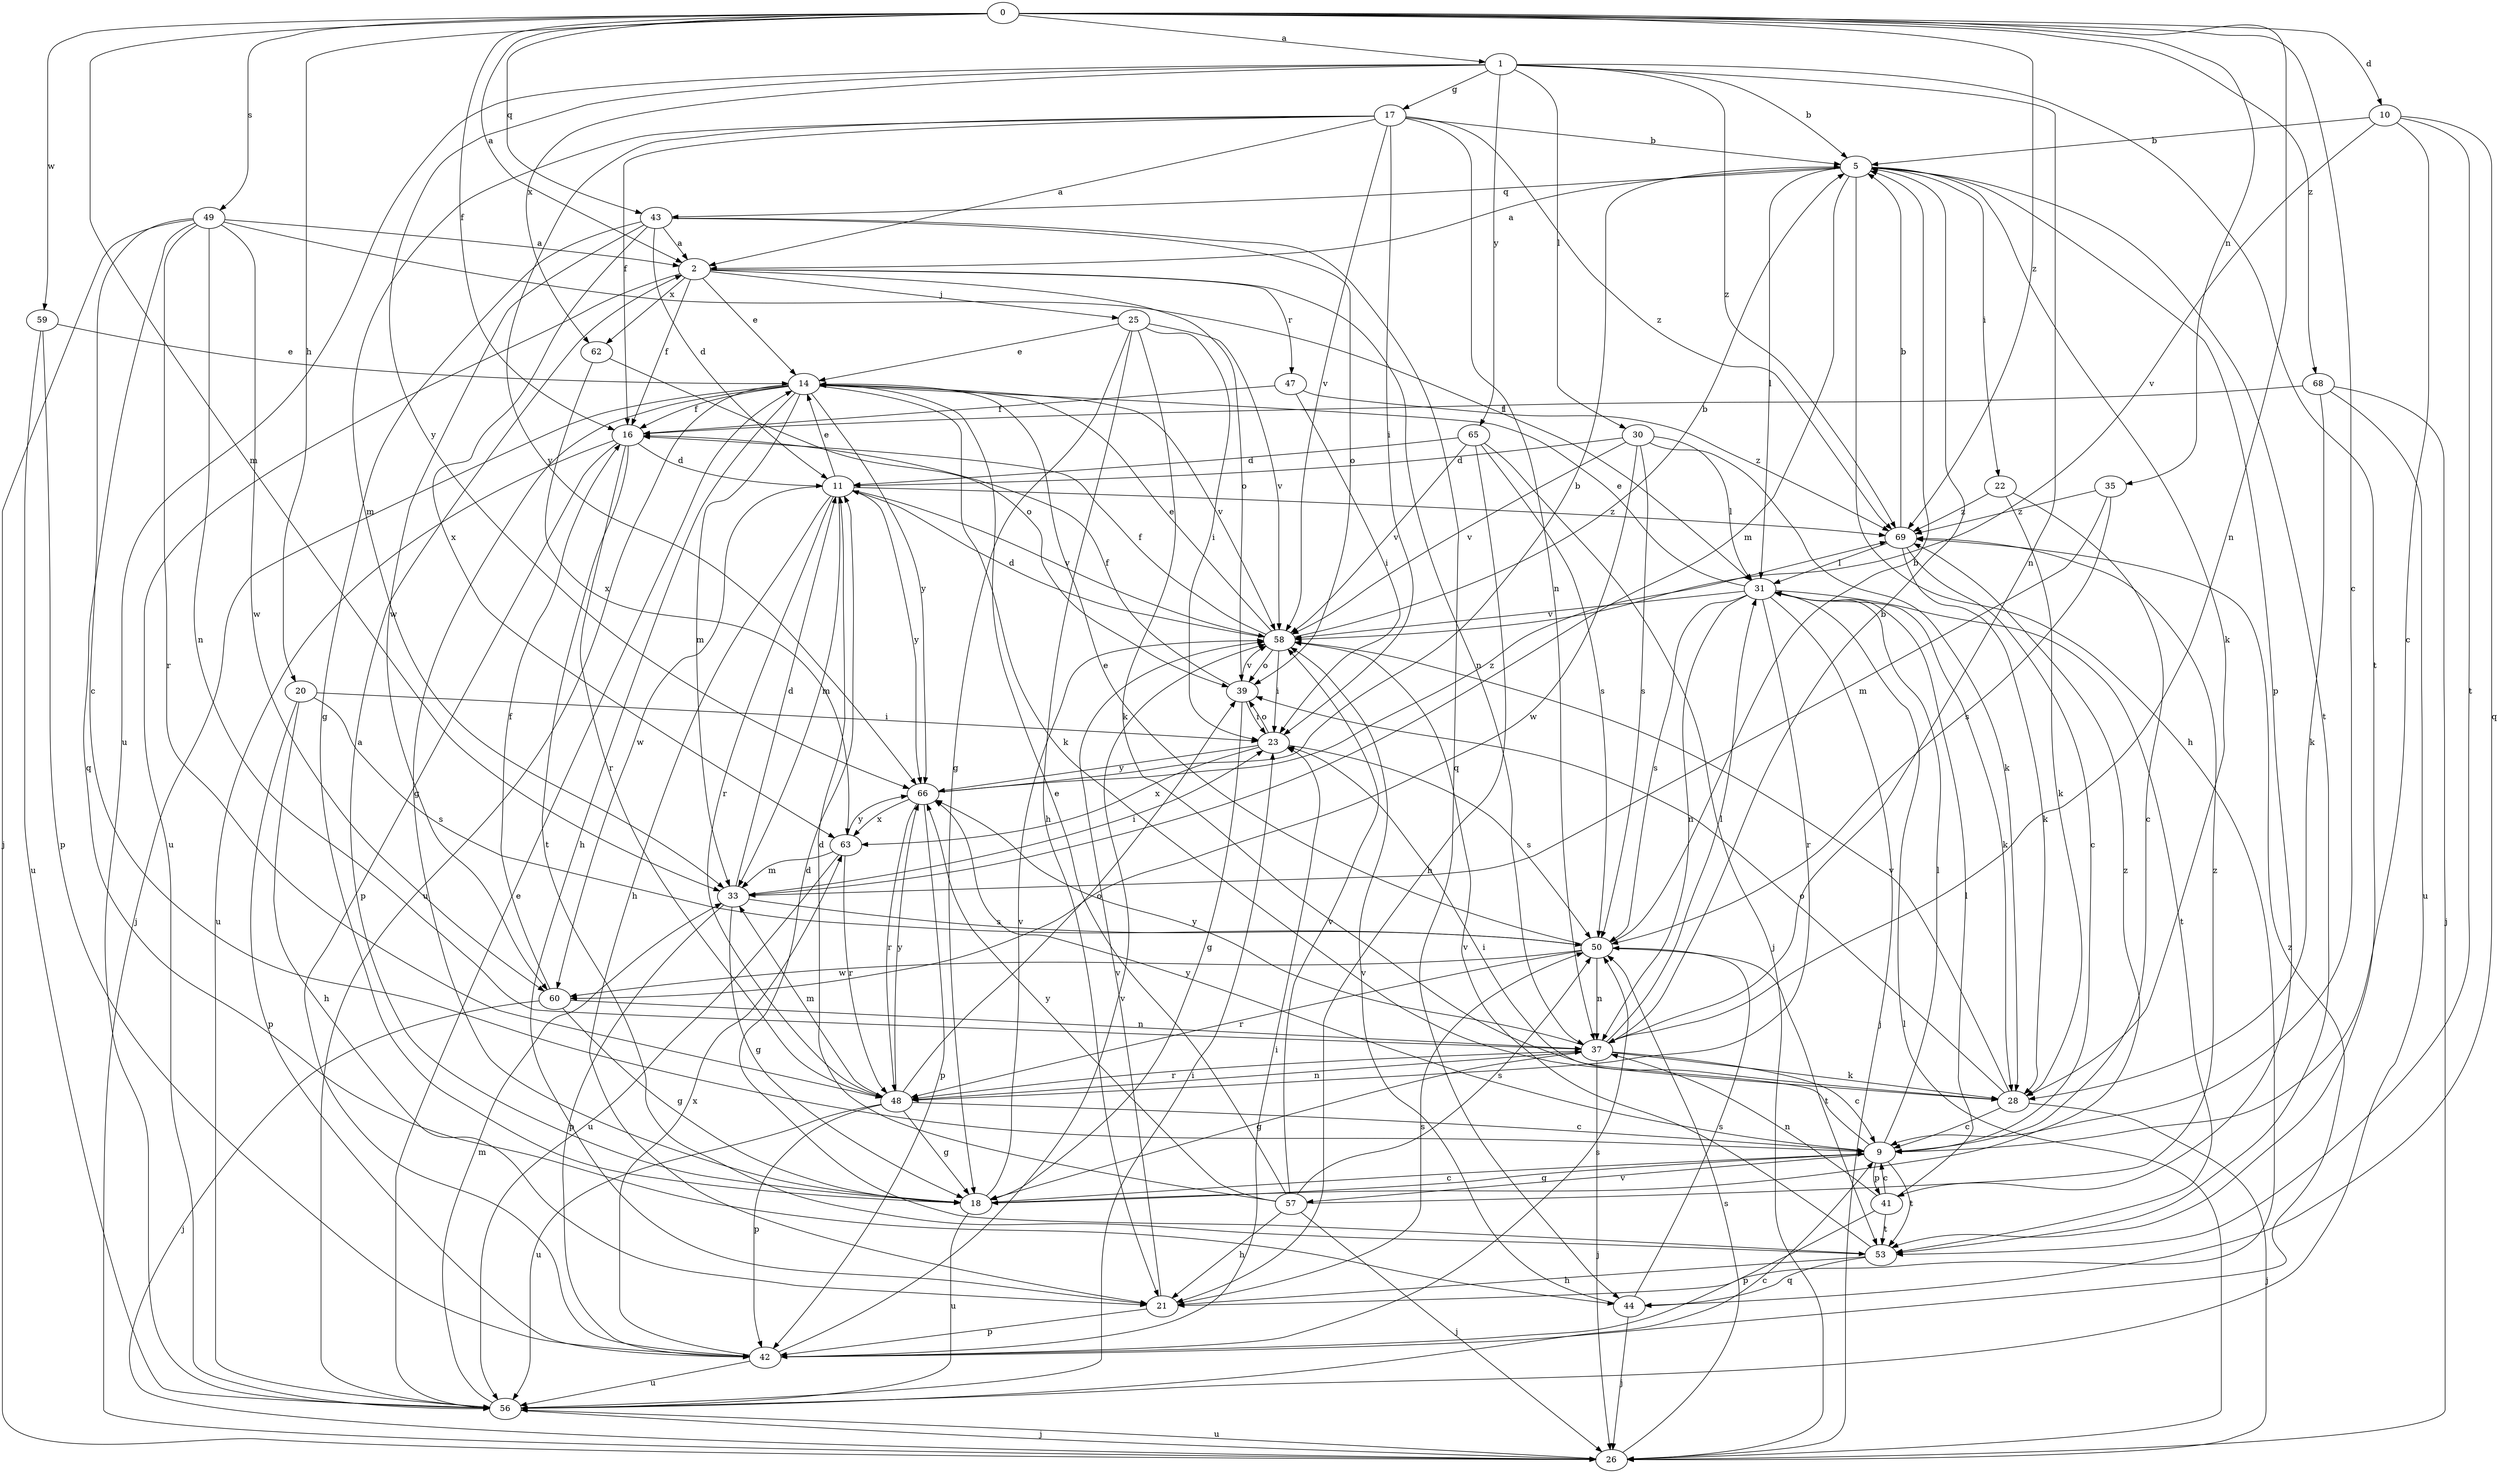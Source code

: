 strict digraph  {
0;
1;
2;
5;
9;
10;
11;
14;
16;
17;
18;
20;
21;
22;
23;
25;
26;
28;
30;
31;
33;
35;
37;
39;
41;
42;
43;
44;
47;
48;
49;
50;
53;
56;
57;
58;
59;
60;
62;
63;
65;
66;
68;
69;
0 -> 1  [label=a];
0 -> 2  [label=a];
0 -> 9  [label=c];
0 -> 10  [label=d];
0 -> 16  [label=f];
0 -> 20  [label=h];
0 -> 33  [label=m];
0 -> 35  [label=n];
0 -> 37  [label=n];
0 -> 43  [label=q];
0 -> 49  [label=s];
0 -> 59  [label=w];
0 -> 68  [label=z];
0 -> 69  [label=z];
1 -> 5  [label=b];
1 -> 17  [label=g];
1 -> 30  [label=l];
1 -> 37  [label=n];
1 -> 53  [label=t];
1 -> 56  [label=u];
1 -> 62  [label=x];
1 -> 65  [label=y];
1 -> 66  [label=y];
1 -> 69  [label=z];
2 -> 14  [label=e];
2 -> 16  [label=f];
2 -> 25  [label=j];
2 -> 37  [label=n];
2 -> 39  [label=o];
2 -> 47  [label=r];
2 -> 56  [label=u];
2 -> 62  [label=x];
5 -> 2  [label=a];
5 -> 21  [label=h];
5 -> 22  [label=i];
5 -> 28  [label=k];
5 -> 31  [label=l];
5 -> 33  [label=m];
5 -> 41  [label=p];
5 -> 43  [label=q];
5 -> 53  [label=t];
9 -> 18  [label=g];
9 -> 23  [label=i];
9 -> 31  [label=l];
9 -> 41  [label=p];
9 -> 53  [label=t];
9 -> 57  [label=v];
9 -> 66  [label=y];
10 -> 5  [label=b];
10 -> 9  [label=c];
10 -> 44  [label=q];
10 -> 53  [label=t];
10 -> 58  [label=v];
11 -> 14  [label=e];
11 -> 21  [label=h];
11 -> 33  [label=m];
11 -> 48  [label=r];
11 -> 58  [label=v];
11 -> 60  [label=w];
11 -> 66  [label=y];
11 -> 69  [label=z];
14 -> 16  [label=f];
14 -> 18  [label=g];
14 -> 21  [label=h];
14 -> 26  [label=j];
14 -> 28  [label=k];
14 -> 33  [label=m];
14 -> 56  [label=u];
14 -> 58  [label=v];
14 -> 66  [label=y];
16 -> 11  [label=d];
16 -> 42  [label=p];
16 -> 48  [label=r];
16 -> 53  [label=t];
16 -> 56  [label=u];
17 -> 2  [label=a];
17 -> 5  [label=b];
17 -> 16  [label=f];
17 -> 23  [label=i];
17 -> 33  [label=m];
17 -> 37  [label=n];
17 -> 58  [label=v];
17 -> 66  [label=y];
17 -> 69  [label=z];
18 -> 2  [label=a];
18 -> 9  [label=c];
18 -> 56  [label=u];
18 -> 58  [label=v];
18 -> 69  [label=z];
20 -> 21  [label=h];
20 -> 23  [label=i];
20 -> 42  [label=p];
20 -> 50  [label=s];
21 -> 42  [label=p];
21 -> 50  [label=s];
21 -> 58  [label=v];
22 -> 9  [label=c];
22 -> 28  [label=k];
22 -> 69  [label=z];
23 -> 39  [label=o];
23 -> 50  [label=s];
23 -> 63  [label=x];
23 -> 66  [label=y];
25 -> 14  [label=e];
25 -> 18  [label=g];
25 -> 21  [label=h];
25 -> 23  [label=i];
25 -> 28  [label=k];
25 -> 58  [label=v];
26 -> 31  [label=l];
26 -> 50  [label=s];
26 -> 56  [label=u];
28 -> 9  [label=c];
28 -> 26  [label=j];
28 -> 39  [label=o];
28 -> 58  [label=v];
30 -> 11  [label=d];
30 -> 28  [label=k];
30 -> 31  [label=l];
30 -> 50  [label=s];
30 -> 58  [label=v];
30 -> 60  [label=w];
31 -> 14  [label=e];
31 -> 26  [label=j];
31 -> 28  [label=k];
31 -> 37  [label=n];
31 -> 48  [label=r];
31 -> 50  [label=s];
31 -> 53  [label=t];
31 -> 58  [label=v];
33 -> 11  [label=d];
33 -> 18  [label=g];
33 -> 23  [label=i];
33 -> 42  [label=p];
33 -> 50  [label=s];
35 -> 33  [label=m];
35 -> 50  [label=s];
35 -> 69  [label=z];
37 -> 5  [label=b];
37 -> 9  [label=c];
37 -> 18  [label=g];
37 -> 26  [label=j];
37 -> 28  [label=k];
37 -> 31  [label=l];
37 -> 48  [label=r];
37 -> 66  [label=y];
39 -> 16  [label=f];
39 -> 18  [label=g];
39 -> 23  [label=i];
39 -> 58  [label=v];
41 -> 9  [label=c];
41 -> 31  [label=l];
41 -> 37  [label=n];
41 -> 42  [label=p];
41 -> 53  [label=t];
42 -> 23  [label=i];
42 -> 50  [label=s];
42 -> 56  [label=u];
42 -> 58  [label=v];
42 -> 63  [label=x];
42 -> 69  [label=z];
43 -> 2  [label=a];
43 -> 11  [label=d];
43 -> 18  [label=g];
43 -> 39  [label=o];
43 -> 44  [label=q];
43 -> 60  [label=w];
43 -> 63  [label=x];
44 -> 26  [label=j];
44 -> 50  [label=s];
44 -> 58  [label=v];
47 -> 16  [label=f];
47 -> 23  [label=i];
47 -> 69  [label=z];
48 -> 9  [label=c];
48 -> 18  [label=g];
48 -> 33  [label=m];
48 -> 37  [label=n];
48 -> 39  [label=o];
48 -> 42  [label=p];
48 -> 56  [label=u];
48 -> 66  [label=y];
49 -> 2  [label=a];
49 -> 9  [label=c];
49 -> 26  [label=j];
49 -> 31  [label=l];
49 -> 37  [label=n];
49 -> 44  [label=q];
49 -> 48  [label=r];
49 -> 60  [label=w];
50 -> 5  [label=b];
50 -> 14  [label=e];
50 -> 37  [label=n];
50 -> 48  [label=r];
50 -> 53  [label=t];
50 -> 60  [label=w];
53 -> 11  [label=d];
53 -> 21  [label=h];
53 -> 44  [label=q];
53 -> 58  [label=v];
56 -> 9  [label=c];
56 -> 14  [label=e];
56 -> 23  [label=i];
56 -> 26  [label=j];
56 -> 33  [label=m];
57 -> 11  [label=d];
57 -> 14  [label=e];
57 -> 21  [label=h];
57 -> 26  [label=j];
57 -> 50  [label=s];
57 -> 58  [label=v];
57 -> 66  [label=y];
57 -> 69  [label=z];
58 -> 5  [label=b];
58 -> 11  [label=d];
58 -> 14  [label=e];
58 -> 16  [label=f];
58 -> 23  [label=i];
58 -> 39  [label=o];
59 -> 14  [label=e];
59 -> 42  [label=p];
59 -> 56  [label=u];
60 -> 16  [label=f];
60 -> 18  [label=g];
60 -> 26  [label=j];
60 -> 37  [label=n];
62 -> 39  [label=o];
62 -> 63  [label=x];
63 -> 33  [label=m];
63 -> 48  [label=r];
63 -> 56  [label=u];
63 -> 66  [label=y];
65 -> 11  [label=d];
65 -> 21  [label=h];
65 -> 26  [label=j];
65 -> 50  [label=s];
65 -> 58  [label=v];
66 -> 5  [label=b];
66 -> 42  [label=p];
66 -> 48  [label=r];
66 -> 63  [label=x];
66 -> 69  [label=z];
68 -> 16  [label=f];
68 -> 26  [label=j];
68 -> 28  [label=k];
68 -> 56  [label=u];
69 -> 5  [label=b];
69 -> 9  [label=c];
69 -> 28  [label=k];
69 -> 31  [label=l];
}
